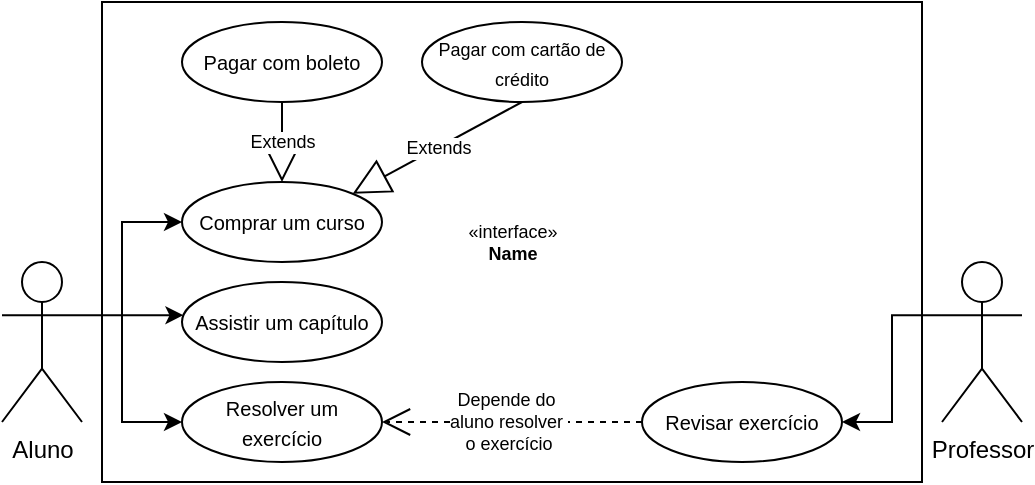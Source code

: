 <mxfile version="20.4.0" type="github">
  <diagram id="7W7nLG8VNAHlzyyDeXmR" name="Página-1">
    <mxGraphModel dx="760" dy="423" grid="1" gridSize="10" guides="1" tooltips="1" connect="1" arrows="1" fold="1" page="1" pageScale="1" pageWidth="827" pageHeight="1169" math="0" shadow="0">
      <root>
        <mxCell id="0" />
        <mxCell id="1" parent="0" />
        <mxCell id="ulifB-dk0_XhCq3zrKw4-21" value="&amp;laquo;interface&amp;raquo;&lt;br&gt;&lt;b&gt;Name&lt;/b&gt;" style="html=1;fontSize=9;" vertex="1" parent="1">
          <mxGeometry x="80" y="110" width="410" height="240" as="geometry" />
        </mxCell>
        <mxCell id="ulifB-dk0_XhCq3zrKw4-4" style="edgeStyle=orthogonalEdgeStyle;rounded=0;orthogonalLoop=1;jettySize=auto;html=1;exitX=1;exitY=0.333;exitDx=0;exitDy=0;exitPerimeter=0;" edge="1" parent="1" source="ulifB-dk0_XhCq3zrKw4-1" target="ulifB-dk0_XhCq3zrKw4-5">
          <mxGeometry relative="1" as="geometry">
            <mxPoint x="130" y="280" as="targetPoint" />
            <Array as="points">
              <mxPoint x="110" y="267" />
              <mxPoint x="110" y="267" />
            </Array>
          </mxGeometry>
        </mxCell>
        <mxCell id="ulifB-dk0_XhCq3zrKw4-1" value="Aluno" style="shape=umlActor;verticalLabelPosition=bottom;verticalAlign=top;html=1;outlineConnect=0;" vertex="1" parent="1">
          <mxGeometry x="30" y="240" width="40" height="80" as="geometry" />
        </mxCell>
        <mxCell id="ulifB-dk0_XhCq3zrKw4-18" style="edgeStyle=orthogonalEdgeStyle;rounded=0;orthogonalLoop=1;jettySize=auto;html=1;entryX=1;entryY=0.5;entryDx=0;entryDy=0;fontSize=9;exitX=0;exitY=0.333;exitDx=0;exitDy=0;exitPerimeter=0;" edge="1" parent="1" source="ulifB-dk0_XhCq3zrKw4-2" target="ulifB-dk0_XhCq3zrKw4-17">
          <mxGeometry relative="1" as="geometry" />
        </mxCell>
        <mxCell id="ulifB-dk0_XhCq3zrKw4-2" value="Professor" style="shape=umlActor;verticalLabelPosition=bottom;verticalAlign=top;html=1;outlineConnect=0;" vertex="1" parent="1">
          <mxGeometry x="500" y="240" width="40" height="80" as="geometry" />
        </mxCell>
        <mxCell id="ulifB-dk0_XhCq3zrKw4-5" value="&lt;font style=&quot;font-size: 10px;&quot;&gt;Assistir um capítulo&lt;/font&gt;" style="ellipse;whiteSpace=wrap;html=1;" vertex="1" parent="1">
          <mxGeometry x="120" y="250" width="100" height="40" as="geometry" />
        </mxCell>
        <mxCell id="ulifB-dk0_XhCq3zrKw4-7" value="&lt;font style=&quot;font-size: 10px;&quot;&gt;Resolver um exercício&lt;/font&gt;" style="ellipse;whiteSpace=wrap;html=1;" vertex="1" parent="1">
          <mxGeometry x="120" y="300" width="100" height="40" as="geometry" />
        </mxCell>
        <mxCell id="ulifB-dk0_XhCq3zrKw4-8" value="&lt;font style=&quot;font-size: 10px;&quot;&gt;Comprar um curso&lt;/font&gt;" style="ellipse;whiteSpace=wrap;html=1;" vertex="1" parent="1">
          <mxGeometry x="120" y="200" width="100" height="40" as="geometry" />
        </mxCell>
        <mxCell id="ulifB-dk0_XhCq3zrKw4-9" value="" style="endArrow=classic;html=1;rounded=0;fontSize=10;entryX=0;entryY=0.5;entryDx=0;entryDy=0;" edge="1" parent="1" target="ulifB-dk0_XhCq3zrKw4-8">
          <mxGeometry width="50" height="50" relative="1" as="geometry">
            <mxPoint x="90" y="270" as="sourcePoint" />
            <mxPoint x="250" y="260" as="targetPoint" />
            <Array as="points">
              <mxPoint x="90" y="220" />
            </Array>
          </mxGeometry>
        </mxCell>
        <mxCell id="ulifB-dk0_XhCq3zrKw4-10" value="" style="endArrow=classic;html=1;rounded=0;fontSize=10;entryX=0;entryY=0.5;entryDx=0;entryDy=0;" edge="1" parent="1" target="ulifB-dk0_XhCq3zrKw4-7">
          <mxGeometry width="50" height="50" relative="1" as="geometry">
            <mxPoint x="90" y="270" as="sourcePoint" />
            <mxPoint x="130" y="220" as="targetPoint" />
            <Array as="points">
              <mxPoint x="90" y="320" />
            </Array>
          </mxGeometry>
        </mxCell>
        <mxCell id="ulifB-dk0_XhCq3zrKw4-11" value="&lt;font style=&quot;font-size: 10px;&quot;&gt;Pagar com boleto&lt;/font&gt;" style="ellipse;whiteSpace=wrap;html=1;" vertex="1" parent="1">
          <mxGeometry x="120" y="120" width="100" height="40" as="geometry" />
        </mxCell>
        <mxCell id="ulifB-dk0_XhCq3zrKw4-12" value="&lt;font style=&quot;font-size: 9px;&quot;&gt;Pagar com cartão de crédito&lt;/font&gt;" style="ellipse;whiteSpace=wrap;html=1;" vertex="1" parent="1">
          <mxGeometry x="240" y="120" width="100" height="40" as="geometry" />
        </mxCell>
        <mxCell id="ulifB-dk0_XhCq3zrKw4-15" value="Extends" style="endArrow=block;endSize=16;endFill=0;html=1;rounded=0;fontSize=9;exitX=0.5;exitY=1;exitDx=0;exitDy=0;entryX=0.5;entryY=0;entryDx=0;entryDy=0;" edge="1" parent="1" source="ulifB-dk0_XhCq3zrKw4-11" target="ulifB-dk0_XhCq3zrKw4-8">
          <mxGeometry width="160" relative="1" as="geometry">
            <mxPoint x="100" y="210" as="sourcePoint" />
            <mxPoint x="260" y="210" as="targetPoint" />
          </mxGeometry>
        </mxCell>
        <mxCell id="ulifB-dk0_XhCq3zrKw4-16" value="Extends" style="endArrow=block;endSize=16;endFill=0;html=1;rounded=0;fontSize=9;exitX=0.5;exitY=1;exitDx=0;exitDy=0;entryX=1;entryY=0;entryDx=0;entryDy=0;" edge="1" parent="1" source="ulifB-dk0_XhCq3zrKw4-12" target="ulifB-dk0_XhCq3zrKw4-8">
          <mxGeometry width="160" relative="1" as="geometry">
            <mxPoint x="180" y="170" as="sourcePoint" />
            <mxPoint x="180" y="210" as="targetPoint" />
          </mxGeometry>
        </mxCell>
        <mxCell id="ulifB-dk0_XhCq3zrKw4-17" value="&lt;font style=&quot;font-size: 10px;&quot;&gt;Revisar exercício&lt;/font&gt;" style="ellipse;whiteSpace=wrap;html=1;" vertex="1" parent="1">
          <mxGeometry x="350" y="300" width="100" height="40" as="geometry" />
        </mxCell>
        <mxCell id="ulifB-dk0_XhCq3zrKw4-19" value="Depende do&amp;nbsp;&lt;br&gt;aluno resolver&amp;nbsp;&lt;br&gt;o exercício" style="endArrow=open;endSize=12;dashed=1;html=1;rounded=0;fontSize=9;exitX=0;exitY=0.5;exitDx=0;exitDy=0;entryX=1;entryY=0.5;entryDx=0;entryDy=0;" edge="1" parent="1" source="ulifB-dk0_XhCq3zrKw4-17" target="ulifB-dk0_XhCq3zrKw4-7">
          <mxGeometry x="0.038" width="160" relative="1" as="geometry">
            <mxPoint x="130" y="290" as="sourcePoint" />
            <mxPoint x="290" y="290" as="targetPoint" />
            <mxPoint as="offset" />
          </mxGeometry>
        </mxCell>
      </root>
    </mxGraphModel>
  </diagram>
</mxfile>
